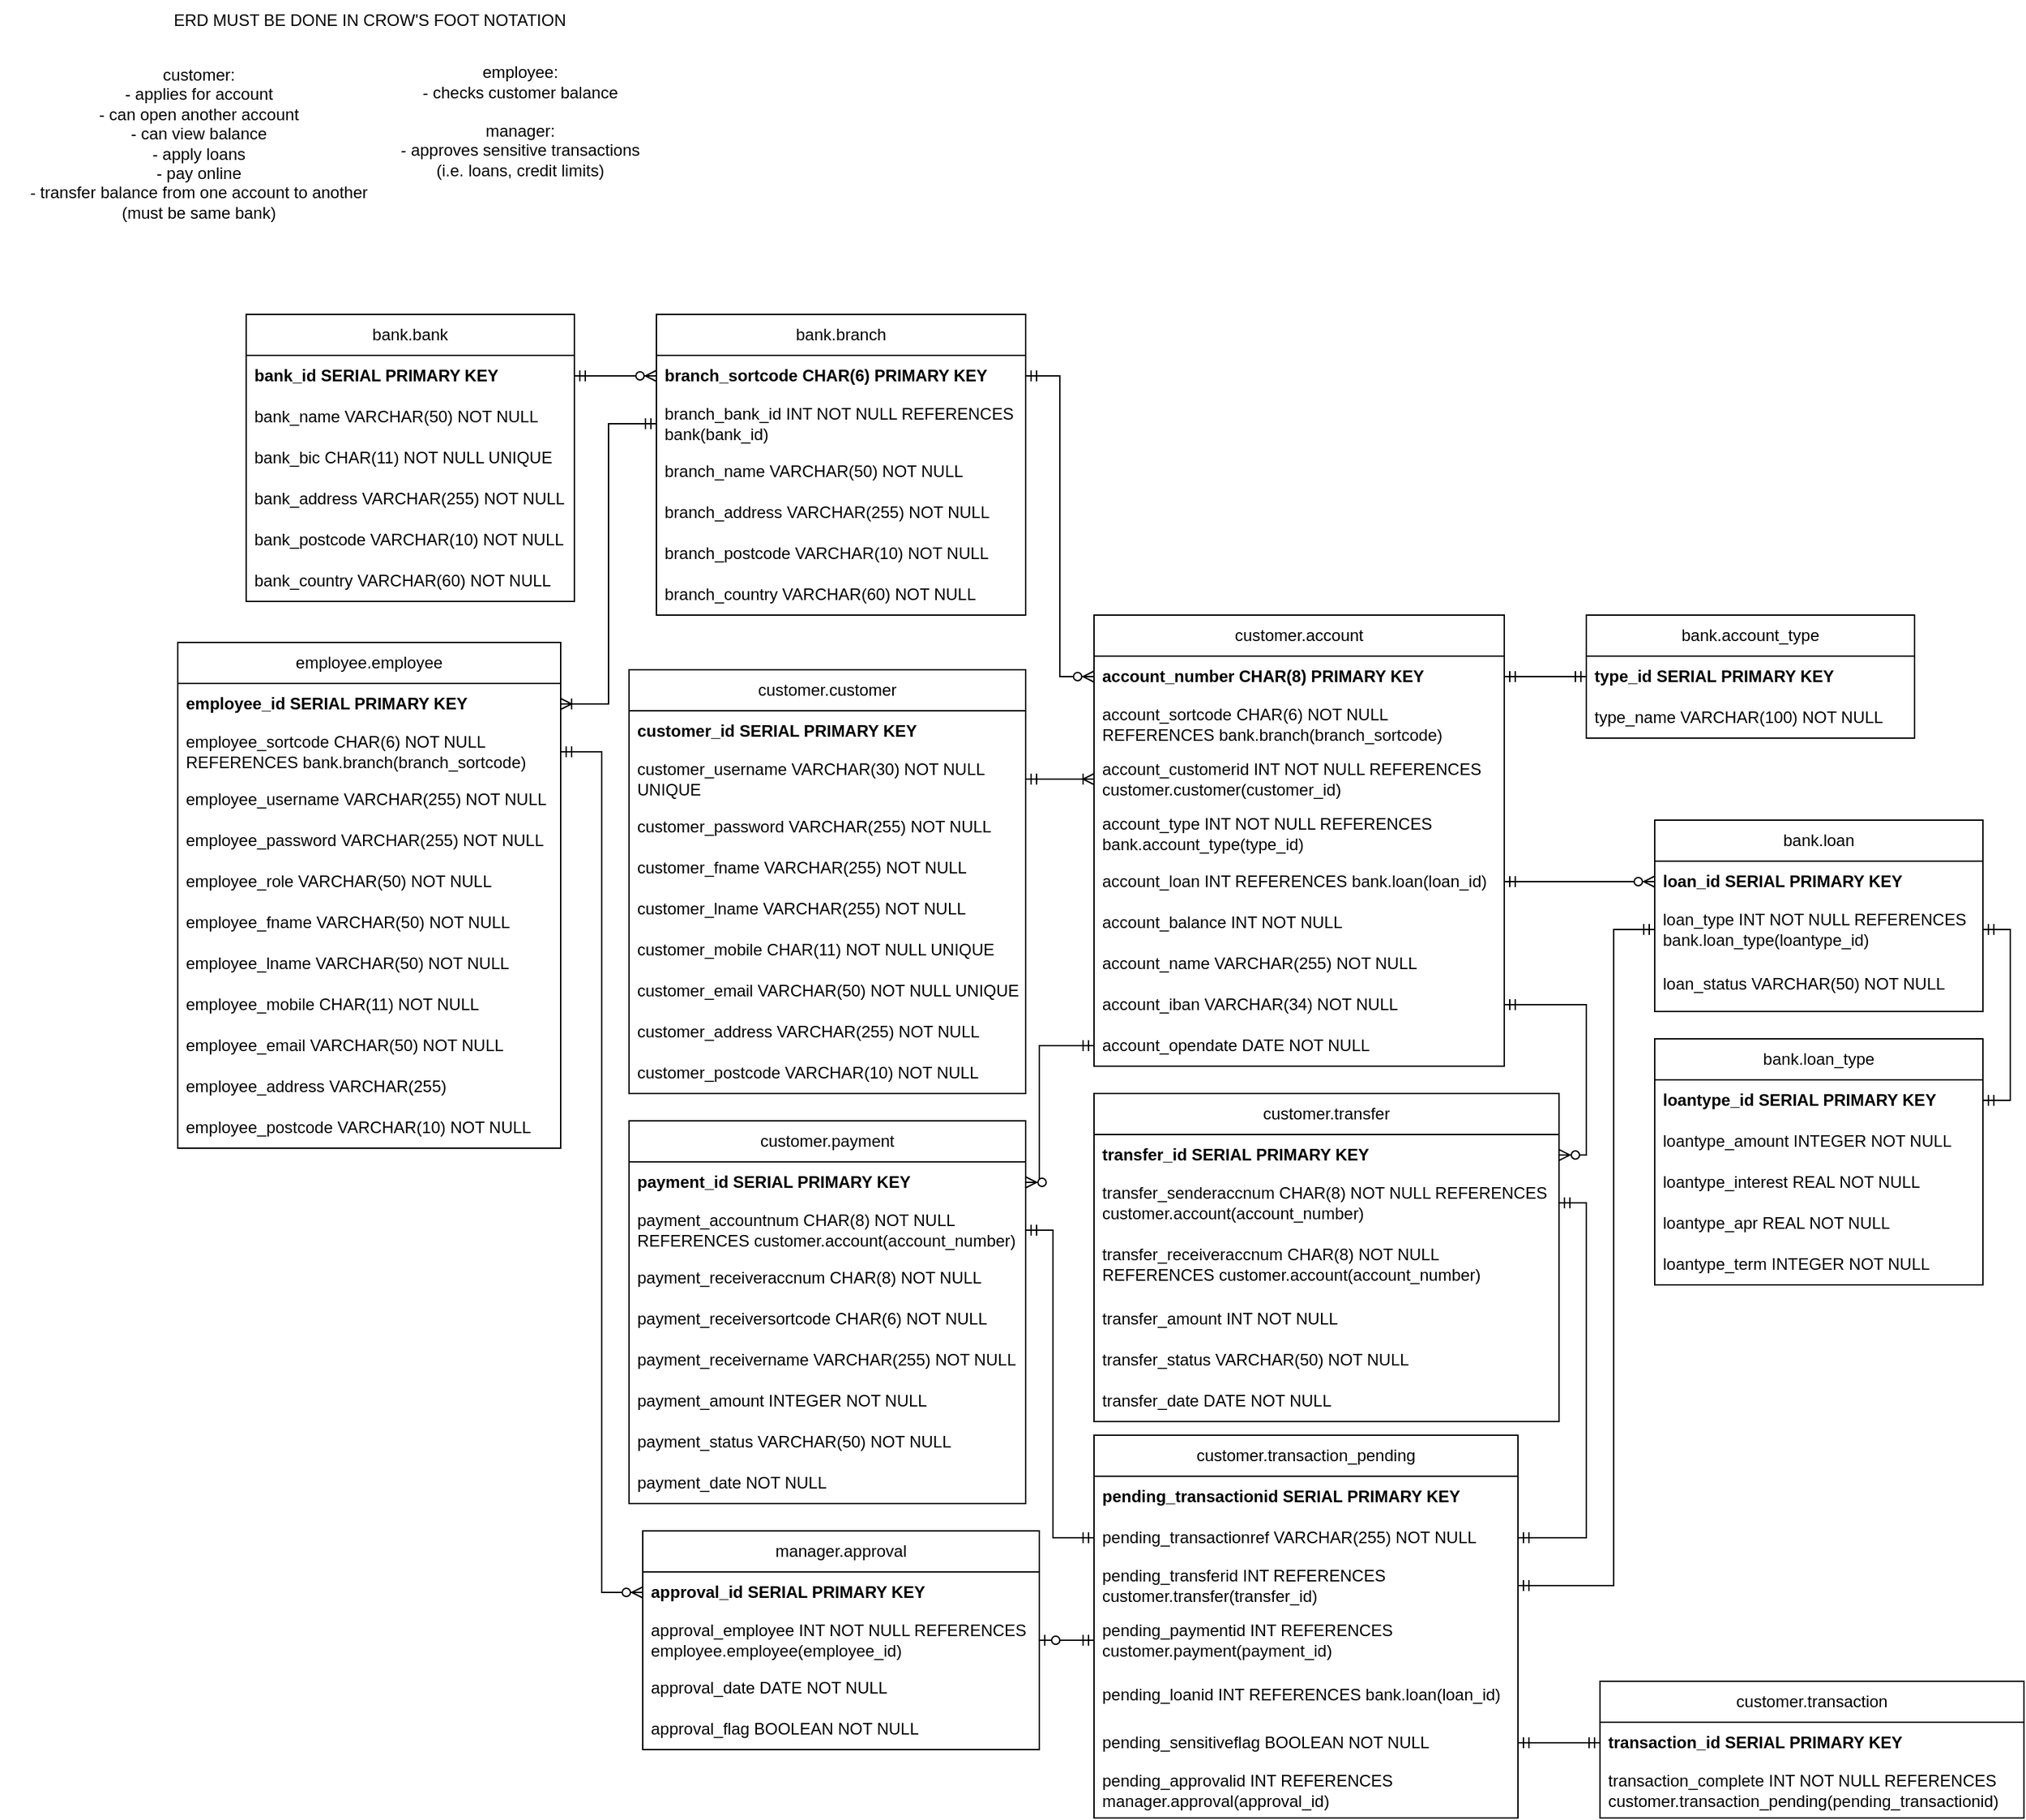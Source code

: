 <mxfile version="20.8.7" type="device"><diagram id="Oj3hPxWZJs3vTGlbXbJK" name="Page-1"><mxGraphModel dx="3241" dy="996" grid="1" gridSize="10" guides="1" tooltips="1" connect="1" arrows="1" fold="1" page="1" pageScale="1" pageWidth="850" pageHeight="1100" math="0" shadow="0"><root><mxCell id="0"/><mxCell id="1" parent="0"/><mxCell id="ecdamw1qYWnPbSWPvtGx-1" value="&lt;div&gt;customer:&lt;/div&gt;&lt;div&gt;- applies for account&lt;/div&gt;&lt;div&gt;- can open another account&lt;/div&gt;&lt;div&gt;- can view balance&lt;/div&gt;&lt;div&gt;- apply loans&lt;/div&gt;&lt;div&gt;- pay online&lt;/div&gt;&lt;div&gt;- transfer balance from one account to another &lt;br&gt;&lt;/div&gt;&lt;div&gt;(must be same bank)&lt;/div&gt;" style="text;html=1;align=center;verticalAlign=middle;resizable=0;points=[];autosize=1;strokeColor=none;fillColor=none;" parent="1" vertex="1"><mxGeometry x="-100" y="250" width="250" height="130" as="geometry"/></mxCell><mxCell id="ecdamw1qYWnPbSWPvtGx-3" value="&lt;div&gt;employee:&lt;/div&gt;&lt;div&gt;- checks customer balance&lt;/div&gt;" style="text;html=1;align=center;verticalAlign=middle;resizable=0;points=[];autosize=1;strokeColor=none;fillColor=none;" parent="1" vertex="1"><mxGeometry x="185" y="250" width="150" height="40" as="geometry"/></mxCell><mxCell id="ecdamw1qYWnPbSWPvtGx-4" value="&lt;div&gt;manager:&lt;/div&gt;&lt;div&gt;- approves sensitive transactions&lt;/div&gt;&lt;div&gt;(i.e. loans, credit limits)&lt;/div&gt;" style="text;html=1;align=center;verticalAlign=middle;resizable=0;points=[];autosize=1;strokeColor=none;fillColor=none;" parent="1" vertex="1"><mxGeometry x="170" y="290" width="180" height="60" as="geometry"/></mxCell><mxCell id="9mzBooM7btwcf6iDhHA1-5" value="&lt;div&gt;ERD MUST BE DONE IN CROW'S FOOT NOTATION&lt;/div&gt;" style="text;html=1;align=center;verticalAlign=middle;resizable=0;points=[];autosize=1;strokeColor=none;fillColor=none;" parent="1" vertex="1"><mxGeometry y="210" width="300" height="30" as="geometry"/></mxCell><mxCell id="9mzBooM7btwcf6iDhHA1-11" value="customer.customer" style="swimlane;fontStyle=0;childLayout=stackLayout;horizontal=1;startSize=30;horizontalStack=0;resizeParent=1;resizeParentMax=0;resizeLast=0;collapsible=1;marginBottom=0;whiteSpace=wrap;html=1;" parent="1" vertex="1"><mxGeometry x="340" y="700" width="290" height="310" as="geometry"/></mxCell><mxCell id="9mzBooM7btwcf6iDhHA1-26" value="customer_id SERIAL PRIMARY KEY" style="text;strokeColor=none;fillColor=none;align=left;verticalAlign=middle;spacingLeft=4;spacingRight=4;overflow=hidden;points=[[0,0.5],[1,0.5]];portConstraint=eastwest;rotatable=0;whiteSpace=wrap;html=1;fontStyle=1" parent="9mzBooM7btwcf6iDhHA1-11" vertex="1"><mxGeometry y="30" width="290" height="30" as="geometry"/></mxCell><mxCell id="9mzBooM7btwcf6iDhHA1-105" value="customer_username VARCHAR(30) NOT NULL UNIQUE" style="text;strokeColor=none;fillColor=none;align=left;verticalAlign=middle;spacingLeft=4;spacingRight=4;overflow=hidden;points=[[0,0.5],[1,0.5]];portConstraint=eastwest;rotatable=0;whiteSpace=wrap;html=1;" parent="9mzBooM7btwcf6iDhHA1-11" vertex="1"><mxGeometry y="60" width="290" height="40" as="geometry"/></mxCell><mxCell id="9mzBooM7btwcf6iDhHA1-106" value="customer_password VARCHAR(255) NOT NULL" style="text;strokeColor=none;fillColor=none;align=left;verticalAlign=middle;spacingLeft=4;spacingRight=4;overflow=hidden;points=[[0,0.5],[1,0.5]];portConstraint=eastwest;rotatable=0;whiteSpace=wrap;html=1;" parent="9mzBooM7btwcf6iDhHA1-11" vertex="1"><mxGeometry y="100" width="290" height="30" as="geometry"/></mxCell><mxCell id="9mzBooM7btwcf6iDhHA1-14" value="customer_fname VARCHAR(255) NOT NULL" style="text;strokeColor=none;fillColor=none;align=left;verticalAlign=middle;spacingLeft=4;spacingRight=4;overflow=hidden;points=[[0,0.5],[1,0.5]];portConstraint=eastwest;rotatable=0;whiteSpace=wrap;html=1;" parent="9mzBooM7btwcf6iDhHA1-11" vertex="1"><mxGeometry y="130" width="290" height="30" as="geometry"/></mxCell><mxCell id="9mzBooM7btwcf6iDhHA1-15" value="customer_lname VARCHAR(255) NOT NULL" style="text;strokeColor=none;fillColor=none;align=left;verticalAlign=middle;spacingLeft=4;spacingRight=4;overflow=hidden;points=[[0,0.5],[1,0.5]];portConstraint=eastwest;rotatable=0;whiteSpace=wrap;html=1;" parent="9mzBooM7btwcf6iDhHA1-11" vertex="1"><mxGeometry y="160" width="290" height="30" as="geometry"/></mxCell><mxCell id="9mzBooM7btwcf6iDhHA1-59" value="customer_mobile CHAR(11) NOT NULL UNIQUE" style="text;strokeColor=none;fillColor=none;align=left;verticalAlign=middle;spacingLeft=4;spacingRight=4;overflow=hidden;points=[[0,0.5],[1,0.5]];portConstraint=eastwest;rotatable=0;whiteSpace=wrap;html=1;" parent="9mzBooM7btwcf6iDhHA1-11" vertex="1"><mxGeometry y="190" width="290" height="30" as="geometry"/></mxCell><mxCell id="9mzBooM7btwcf6iDhHA1-60" value="customer_email VARCHAR(50) NOT NULL UNIQUE" style="text;strokeColor=none;fillColor=none;align=left;verticalAlign=middle;spacingLeft=4;spacingRight=4;overflow=hidden;points=[[0,0.5],[1,0.5]];portConstraint=eastwest;rotatable=0;whiteSpace=wrap;html=1;" parent="9mzBooM7btwcf6iDhHA1-11" vertex="1"><mxGeometry y="220" width="290" height="30" as="geometry"/></mxCell><mxCell id="9mzBooM7btwcf6iDhHA1-108" value="customer_address VARCHAR(255) NOT NULL" style="text;strokeColor=none;fillColor=none;align=left;verticalAlign=middle;spacingLeft=4;spacingRight=4;overflow=hidden;points=[[0,0.5],[1,0.5]];portConstraint=eastwest;rotatable=0;whiteSpace=wrap;html=1;" parent="9mzBooM7btwcf6iDhHA1-11" vertex="1"><mxGeometry y="250" width="290" height="30" as="geometry"/></mxCell><mxCell id="9mzBooM7btwcf6iDhHA1-46" value="customer_postcode VARCHAR(10) NOT NULL" style="text;strokeColor=none;fillColor=none;align=left;verticalAlign=middle;spacingLeft=4;spacingRight=4;overflow=hidden;points=[[0,0.5],[1,0.5]];portConstraint=eastwest;rotatable=0;whiteSpace=wrap;html=1;" parent="9mzBooM7btwcf6iDhHA1-11" vertex="1"><mxGeometry y="280" width="290" height="30" as="geometry"/></mxCell><mxCell id="9mzBooM7btwcf6iDhHA1-19" value="customer.account" style="swimlane;fontStyle=0;childLayout=stackLayout;horizontal=1;startSize=30;horizontalStack=0;resizeParent=1;resizeParentMax=0;resizeLast=0;collapsible=1;marginBottom=0;whiteSpace=wrap;html=1;" parent="1" vertex="1"><mxGeometry x="680" y="660" width="300" height="330" as="geometry"/></mxCell><mxCell id="9mzBooM7btwcf6iDhHA1-20" value="account_number CHAR(8) PRIMARY KEY" style="text;strokeColor=none;fillColor=none;align=left;verticalAlign=middle;spacingLeft=4;spacingRight=4;overflow=hidden;points=[[0,0.5],[1,0.5]];portConstraint=eastwest;rotatable=0;whiteSpace=wrap;html=1;fontStyle=1" parent="9mzBooM7btwcf6iDhHA1-19" vertex="1"><mxGeometry y="30" width="300" height="30" as="geometry"/></mxCell><mxCell id="9mzBooM7btwcf6iDhHA1-41" value="account_sortcode CHAR(6) NOT NULL REFERENCES bank.branch(branch_sortcode)" style="text;strokeColor=none;fillColor=none;align=left;verticalAlign=middle;spacingLeft=4;spacingRight=4;overflow=hidden;points=[[0,0.5],[1,0.5]];portConstraint=eastwest;rotatable=0;whiteSpace=wrap;html=1;" parent="9mzBooM7btwcf6iDhHA1-19" vertex="1"><mxGeometry y="60" width="300" height="40" as="geometry"/></mxCell><mxCell id="9mzBooM7btwcf6iDhHA1-21" value="account_customerid INT NOT NULL REFERENCES customer.customer(customer_id)" style="text;strokeColor=none;fillColor=none;align=left;verticalAlign=middle;spacingLeft=4;spacingRight=4;overflow=hidden;points=[[0,0.5],[1,0.5]];portConstraint=eastwest;rotatable=0;whiteSpace=wrap;html=1;" parent="9mzBooM7btwcf6iDhHA1-19" vertex="1"><mxGeometry y="100" width="300" height="40" as="geometry"/></mxCell><mxCell id="9mzBooM7btwcf6iDhHA1-28" value="account_type INT NOT NULL REFERENCES bank.account_type(type_id)" style="text;strokeColor=none;fillColor=none;align=left;verticalAlign=middle;spacingLeft=4;spacingRight=4;overflow=hidden;points=[[0,0.5],[1,0.5]];portConstraint=eastwest;rotatable=0;whiteSpace=wrap;html=1;" parent="9mzBooM7btwcf6iDhHA1-19" vertex="1"><mxGeometry y="140" width="300" height="40" as="geometry"/></mxCell><mxCell id="MuwLvPAhg__VrW6hDcEE-11" value="account_loan INT REFERENCES bank.loan(loan_id)" style="text;strokeColor=none;fillColor=none;align=left;verticalAlign=middle;spacingLeft=4;spacingRight=4;overflow=hidden;points=[[0,0.5],[1,0.5]];portConstraint=eastwest;rotatable=0;whiteSpace=wrap;html=1;" vertex="1" parent="9mzBooM7btwcf6iDhHA1-19"><mxGeometry y="180" width="300" height="30" as="geometry"/></mxCell><mxCell id="9mzBooM7btwcf6iDhHA1-22" value="account_balance INT NOT NULL" style="text;strokeColor=none;fillColor=none;align=left;verticalAlign=middle;spacingLeft=4;spacingRight=4;overflow=hidden;points=[[0,0.5],[1,0.5]];portConstraint=eastwest;rotatable=0;whiteSpace=wrap;html=1;" parent="9mzBooM7btwcf6iDhHA1-19" vertex="1"><mxGeometry y="210" width="300" height="30" as="geometry"/></mxCell><mxCell id="9mzBooM7btwcf6iDhHA1-27" value="account_name VARCHAR(255) NOT NULL" style="text;strokeColor=none;fillColor=none;align=left;verticalAlign=middle;spacingLeft=4;spacingRight=4;overflow=hidden;points=[[0,0.5],[1,0.5]];portConstraint=eastwest;rotatable=0;whiteSpace=wrap;html=1;" parent="9mzBooM7btwcf6iDhHA1-19" vertex="1"><mxGeometry y="240" width="300" height="30" as="geometry"/></mxCell><mxCell id="9mzBooM7btwcf6iDhHA1-39" value="account_iban VARCHAR(34) NOT NULL" style="text;strokeColor=none;fillColor=none;align=left;verticalAlign=middle;spacingLeft=4;spacingRight=4;overflow=hidden;points=[[0,0.5],[1,0.5]];portConstraint=eastwest;rotatable=0;whiteSpace=wrap;html=1;" parent="9mzBooM7btwcf6iDhHA1-19" vertex="1"><mxGeometry y="270" width="300" height="30" as="geometry"/></mxCell><mxCell id="9mzBooM7btwcf6iDhHA1-85" value="account_opendate DATE NOT NULL" style="text;strokeColor=none;fillColor=none;align=left;verticalAlign=middle;spacingLeft=4;spacingRight=4;overflow=hidden;points=[[0,0.5],[1,0.5]];portConstraint=eastwest;rotatable=0;whiteSpace=wrap;html=1;" parent="9mzBooM7btwcf6iDhHA1-19" vertex="1"><mxGeometry y="300" width="300" height="30" as="geometry"/></mxCell><mxCell id="9mzBooM7btwcf6iDhHA1-33" value="bank.loan_type" style="swimlane;fontStyle=0;childLayout=stackLayout;horizontal=1;startSize=30;horizontalStack=0;resizeParent=1;resizeParentMax=0;resizeLast=0;collapsible=1;marginBottom=0;whiteSpace=wrap;html=1;" parent="1" vertex="1"><mxGeometry x="1090" y="970" width="240" height="180" as="geometry"/></mxCell><mxCell id="9mzBooM7btwcf6iDhHA1-34" value="&lt;b&gt;loantype_id SERIAL PRIMARY KEY&lt;br&gt;&lt;/b&gt;" style="text;strokeColor=none;fillColor=none;align=left;verticalAlign=middle;spacingLeft=4;spacingRight=4;overflow=hidden;points=[[0,0.5],[1,0.5]];portConstraint=eastwest;rotatable=0;whiteSpace=wrap;html=1;" parent="9mzBooM7btwcf6iDhHA1-33" vertex="1"><mxGeometry y="30" width="240" height="30" as="geometry"/></mxCell><mxCell id="9mzBooM7btwcf6iDhHA1-36" value="loantype_amount INTEGER NOT NULL" style="text;strokeColor=none;fillColor=none;align=left;verticalAlign=middle;spacingLeft=4;spacingRight=4;overflow=hidden;points=[[0,0.5],[1,0.5]];portConstraint=eastwest;rotatable=0;whiteSpace=wrap;html=1;" parent="9mzBooM7btwcf6iDhHA1-33" vertex="1"><mxGeometry y="60" width="240" height="30" as="geometry"/></mxCell><mxCell id="9mzBooM7btwcf6iDhHA1-37" value="loantype_interest REAL NOT NULL" style="text;strokeColor=none;fillColor=none;align=left;verticalAlign=middle;spacingLeft=4;spacingRight=4;overflow=hidden;points=[[0,0.5],[1,0.5]];portConstraint=eastwest;rotatable=0;whiteSpace=wrap;html=1;" parent="9mzBooM7btwcf6iDhHA1-33" vertex="1"><mxGeometry y="90" width="240" height="30" as="geometry"/></mxCell><mxCell id="9mzBooM7btwcf6iDhHA1-47" value="loantype_apr REAL NOT NULL" style="text;strokeColor=none;fillColor=none;align=left;verticalAlign=middle;spacingLeft=4;spacingRight=4;overflow=hidden;points=[[0,0.5],[1,0.5]];portConstraint=eastwest;rotatable=0;whiteSpace=wrap;html=1;" parent="9mzBooM7btwcf6iDhHA1-33" vertex="1"><mxGeometry y="120" width="240" height="30" as="geometry"/></mxCell><mxCell id="9mzBooM7btwcf6iDhHA1-48" value="loantype_term INTEGER NOT NULL" style="text;strokeColor=none;fillColor=none;align=left;verticalAlign=middle;spacingLeft=4;spacingRight=4;overflow=hidden;points=[[0,0.5],[1,0.5]];portConstraint=eastwest;rotatable=0;whiteSpace=wrap;html=1;" parent="9mzBooM7btwcf6iDhHA1-33" vertex="1"><mxGeometry y="150" width="240" height="30" as="geometry"/></mxCell><mxCell id="9mzBooM7btwcf6iDhHA1-52" value="bank.branch" style="swimlane;fontStyle=0;childLayout=stackLayout;horizontal=1;startSize=30;horizontalStack=0;resizeParent=1;resizeParentMax=0;resizeLast=0;collapsible=1;marginBottom=0;whiteSpace=wrap;html=1;" parent="1" vertex="1"><mxGeometry x="360" y="440" width="270" height="220" as="geometry"/></mxCell><mxCell id="9mzBooM7btwcf6iDhHA1-56" value="branch_sortcode CHAR(6) PRIMARY KEY" style="text;strokeColor=none;fillColor=none;align=left;verticalAlign=middle;spacingLeft=4;spacingRight=4;overflow=hidden;points=[[0,0.5],[1,0.5]];portConstraint=eastwest;rotatable=0;whiteSpace=wrap;html=1;fontStyle=1" parent="9mzBooM7btwcf6iDhHA1-52" vertex="1"><mxGeometry y="30" width="270" height="30" as="geometry"/></mxCell><mxCell id="9mzBooM7btwcf6iDhHA1-67" value="branch_bank_id INT NOT NULL REFERENCES bank(bank_id)" style="text;strokeColor=none;fillColor=none;align=left;verticalAlign=middle;spacingLeft=4;spacingRight=4;overflow=hidden;points=[[0,0.5],[1,0.5]];portConstraint=eastwest;rotatable=0;whiteSpace=wrap;html=1;" parent="9mzBooM7btwcf6iDhHA1-52" vertex="1"><mxGeometry y="60" width="270" height="40" as="geometry"/></mxCell><mxCell id="9mzBooM7btwcf6iDhHA1-65" value="branch_name VARCHAR(50) NOT NULL" style="text;strokeColor=none;fillColor=none;align=left;verticalAlign=middle;spacingLeft=4;spacingRight=4;overflow=hidden;points=[[0,0.5],[1,0.5]];portConstraint=eastwest;rotatable=0;whiteSpace=wrap;html=1;" parent="9mzBooM7btwcf6iDhHA1-52" vertex="1"><mxGeometry y="100" width="270" height="30" as="geometry"/></mxCell><mxCell id="9mzBooM7btwcf6iDhHA1-54" value="branch_address VARCHAR(255) NOT NULL" style="text;strokeColor=none;fillColor=none;align=left;verticalAlign=middle;spacingLeft=4;spacingRight=4;overflow=hidden;points=[[0,0.5],[1,0.5]];portConstraint=eastwest;rotatable=0;whiteSpace=wrap;html=1;" parent="9mzBooM7btwcf6iDhHA1-52" vertex="1"><mxGeometry y="130" width="270" height="30" as="geometry"/></mxCell><mxCell id="9mzBooM7btwcf6iDhHA1-58" value="branch_postcode VARCHAR(10) NOT NULL" style="text;strokeColor=none;fillColor=none;align=left;verticalAlign=middle;spacingLeft=4;spacingRight=4;overflow=hidden;points=[[0,0.5],[1,0.5]];portConstraint=eastwest;rotatable=0;whiteSpace=wrap;html=1;" parent="9mzBooM7btwcf6iDhHA1-52" vertex="1"><mxGeometry y="160" width="270" height="30" as="geometry"/></mxCell><mxCell id="9mzBooM7btwcf6iDhHA1-55" value="branch_country VARCHAR(60) NOT NULL" style="text;strokeColor=none;fillColor=none;align=left;verticalAlign=middle;spacingLeft=4;spacingRight=4;overflow=hidden;points=[[0,0.5],[1,0.5]];portConstraint=eastwest;rotatable=0;whiteSpace=wrap;html=1;" parent="9mzBooM7btwcf6iDhHA1-52" vertex="1"><mxGeometry y="190" width="270" height="30" as="geometry"/></mxCell><mxCell id="9mzBooM7btwcf6iDhHA1-61" value="bank.bank" style="swimlane;fontStyle=0;childLayout=stackLayout;horizontal=1;startSize=30;horizontalStack=0;resizeParent=1;resizeParentMax=0;resizeLast=0;collapsible=1;marginBottom=0;whiteSpace=wrap;html=1;" parent="1" vertex="1"><mxGeometry x="60" y="440" width="240" height="210" as="geometry"/></mxCell><mxCell id="9mzBooM7btwcf6iDhHA1-66" value="bank_id SERIAL PRIMARY KEY" style="text;strokeColor=none;fillColor=none;align=left;verticalAlign=middle;spacingLeft=4;spacingRight=4;overflow=hidden;points=[[0,0.5],[1,0.5]];portConstraint=eastwest;rotatable=0;whiteSpace=wrap;html=1;fontStyle=1" parent="9mzBooM7btwcf6iDhHA1-61" vertex="1"><mxGeometry y="30" width="240" height="30" as="geometry"/></mxCell><mxCell id="9mzBooM7btwcf6iDhHA1-62" value="bank_name VARCHAR(50) NOT NULL" style="text;strokeColor=none;fillColor=none;align=left;verticalAlign=middle;spacingLeft=4;spacingRight=4;overflow=hidden;points=[[0,0.5],[1,0.5]];portConstraint=eastwest;rotatable=0;whiteSpace=wrap;html=1;" parent="9mzBooM7btwcf6iDhHA1-61" vertex="1"><mxGeometry y="60" width="240" height="30" as="geometry"/></mxCell><mxCell id="9mzBooM7btwcf6iDhHA1-63" value="bank_bic CHAR(11) NOT NULL UNIQUE" style="text;strokeColor=none;fillColor=none;align=left;verticalAlign=middle;spacingLeft=4;spacingRight=4;overflow=hidden;points=[[0,0.5],[1,0.5]];portConstraint=eastwest;rotatable=0;whiteSpace=wrap;html=1;" parent="9mzBooM7btwcf6iDhHA1-61" vertex="1"><mxGeometry y="90" width="240" height="30" as="geometry"/></mxCell><mxCell id="9mzBooM7btwcf6iDhHA1-72" value="bank_address VARCHAR(255) NOT NULL" style="text;strokeColor=none;fillColor=none;align=left;verticalAlign=middle;spacingLeft=4;spacingRight=4;overflow=hidden;points=[[0,0.5],[1,0.5]];portConstraint=eastwest;rotatable=0;whiteSpace=wrap;html=1;" parent="9mzBooM7btwcf6iDhHA1-61" vertex="1"><mxGeometry y="120" width="240" height="30" as="geometry"/></mxCell><mxCell id="9mzBooM7btwcf6iDhHA1-73" value="bank_postcode VARCHAR(10) NOT NULL" style="text;strokeColor=none;fillColor=none;align=left;verticalAlign=middle;spacingLeft=4;spacingRight=4;overflow=hidden;points=[[0,0.5],[1,0.5]];portConstraint=eastwest;rotatable=0;whiteSpace=wrap;html=1;" parent="9mzBooM7btwcf6iDhHA1-61" vertex="1"><mxGeometry y="150" width="240" height="30" as="geometry"/></mxCell><mxCell id="9mzBooM7btwcf6iDhHA1-74" value="bank_country VARCHAR(60) NOT NULL" style="text;strokeColor=none;fillColor=none;align=left;verticalAlign=middle;spacingLeft=4;spacingRight=4;overflow=hidden;points=[[0,0.5],[1,0.5]];portConstraint=eastwest;rotatable=0;whiteSpace=wrap;html=1;" parent="9mzBooM7btwcf6iDhHA1-61" vertex="1"><mxGeometry y="180" width="240" height="30" as="geometry"/></mxCell><mxCell id="9mzBooM7btwcf6iDhHA1-68" value="" style="edgeStyle=entityRelationEdgeStyle;fontSize=12;html=1;endArrow=ERzeroToMany;startArrow=ERmandOne;rounded=0;exitX=1;exitY=0.5;exitDx=0;exitDy=0;entryX=0;entryY=0.5;entryDx=0;entryDy=0;" parent="1" source="9mzBooM7btwcf6iDhHA1-66" target="9mzBooM7btwcf6iDhHA1-56" edge="1"><mxGeometry width="100" height="100" relative="1" as="geometry"><mxPoint x="240" y="500" as="sourcePoint"/><mxPoint x="340" y="400" as="targetPoint"/></mxGeometry></mxCell><mxCell id="9mzBooM7btwcf6iDhHA1-71" value="" style="edgeStyle=elbowEdgeStyle;fontSize=12;html=1;endArrow=ERoneToMany;startArrow=ERmandOne;rounded=0;exitX=1;exitY=0.5;exitDx=0;exitDy=0;entryX=0;entryY=0.5;entryDx=0;entryDy=0;" parent="1" source="9mzBooM7btwcf6iDhHA1-105" target="9mzBooM7btwcf6iDhHA1-21" edge="1"><mxGeometry width="100" height="100" relative="1" as="geometry"><mxPoint x="560" y="820" as="sourcePoint"/><mxPoint x="660" y="765" as="targetPoint"/></mxGeometry></mxCell><mxCell id="9mzBooM7btwcf6iDhHA1-79" value="" style="edgeStyle=elbowEdgeStyle;fontSize=12;html=1;endArrow=ERzeroToMany;startArrow=ERmandOne;rounded=0;exitX=1;exitY=0.5;exitDx=0;exitDy=0;entryX=0;entryY=0.5;entryDx=0;entryDy=0;" parent="1" source="9mzBooM7btwcf6iDhHA1-56" target="9mzBooM7btwcf6iDhHA1-20" edge="1"><mxGeometry width="100" height="100" relative="1" as="geometry"><mxPoint x="680" y="560" as="sourcePoint"/><mxPoint x="780" y="460" as="targetPoint"/></mxGeometry></mxCell><mxCell id="9mzBooM7btwcf6iDhHA1-80" value="bank.account_type" style="swimlane;fontStyle=0;childLayout=stackLayout;horizontal=1;startSize=30;horizontalStack=0;resizeParent=1;resizeParentMax=0;resizeLast=0;collapsible=1;marginBottom=0;whiteSpace=wrap;html=1;" parent="1" vertex="1"><mxGeometry x="1040" y="660" width="240" height="90" as="geometry"/></mxCell><mxCell id="9mzBooM7btwcf6iDhHA1-81" value="&lt;b&gt;type_id SERIAL PRIMARY KEY&lt;br&gt;&lt;/b&gt;" style="text;strokeColor=none;fillColor=none;align=left;verticalAlign=middle;spacingLeft=4;spacingRight=4;overflow=hidden;points=[[0,0.5],[1,0.5]];portConstraint=eastwest;rotatable=0;whiteSpace=wrap;html=1;" parent="9mzBooM7btwcf6iDhHA1-80" vertex="1"><mxGeometry y="30" width="240" height="30" as="geometry"/></mxCell><mxCell id="9mzBooM7btwcf6iDhHA1-82" value="type_name VARCHAR(100) NOT NULL" style="text;strokeColor=none;fillColor=none;align=left;verticalAlign=middle;spacingLeft=4;spacingRight=4;overflow=hidden;points=[[0,0.5],[1,0.5]];portConstraint=eastwest;rotatable=0;whiteSpace=wrap;html=1;" parent="9mzBooM7btwcf6iDhHA1-80" vertex="1"><mxGeometry y="60" width="240" height="30" as="geometry"/></mxCell><mxCell id="9mzBooM7btwcf6iDhHA1-86" value="employee.employee" style="swimlane;fontStyle=0;childLayout=stackLayout;horizontal=1;startSize=30;horizontalStack=0;resizeParent=1;resizeParentMax=0;resizeLast=0;collapsible=1;marginBottom=0;whiteSpace=wrap;html=1;" parent="1" vertex="1"><mxGeometry x="10" y="680" width="280" height="370" as="geometry"/></mxCell><mxCell id="9mzBooM7btwcf6iDhHA1-87" value="employee_id SERIAL PRIMARY KEY" style="text;strokeColor=none;fillColor=none;align=left;verticalAlign=middle;spacingLeft=4;spacingRight=4;overflow=hidden;points=[[0,0.5],[1,0.5]];portConstraint=eastwest;rotatable=0;whiteSpace=wrap;html=1;fontStyle=1" parent="9mzBooM7btwcf6iDhHA1-86" vertex="1"><mxGeometry y="30" width="280" height="30" as="geometry"/></mxCell><mxCell id="9mzBooM7btwcf6iDhHA1-88" value="employee_sortcode CHAR(6) NOT NULL REFERENCES bank.branch(branch_sortcode)" style="text;strokeColor=none;fillColor=none;align=left;verticalAlign=middle;spacingLeft=4;spacingRight=4;overflow=hidden;points=[[0,0.5],[1,0.5]];portConstraint=eastwest;rotatable=0;whiteSpace=wrap;html=1;" parent="9mzBooM7btwcf6iDhHA1-86" vertex="1"><mxGeometry y="60" width="280" height="40" as="geometry"/></mxCell><mxCell id="9mzBooM7btwcf6iDhHA1-89" value="employee_username VARCHAR(255) NOT NULL" style="text;strokeColor=none;fillColor=none;align=left;verticalAlign=middle;spacingLeft=4;spacingRight=4;overflow=hidden;points=[[0,0.5],[1,0.5]];portConstraint=eastwest;rotatable=0;whiteSpace=wrap;html=1;" parent="9mzBooM7btwcf6iDhHA1-86" vertex="1"><mxGeometry y="100" width="280" height="30" as="geometry"/></mxCell><mxCell id="9mzBooM7btwcf6iDhHA1-91" value="employee_password VARCHAR(255) NOT NULL" style="text;strokeColor=none;fillColor=none;align=left;verticalAlign=middle;spacingLeft=4;spacingRight=4;overflow=hidden;points=[[0,0.5],[1,0.5]];portConstraint=eastwest;rotatable=0;whiteSpace=wrap;html=1;" parent="9mzBooM7btwcf6iDhHA1-86" vertex="1"><mxGeometry y="130" width="280" height="30" as="geometry"/></mxCell><mxCell id="9mzBooM7btwcf6iDhHA1-92" value="employee_role VARCHAR(50) NOT NULL" style="text;strokeColor=none;fillColor=none;align=left;verticalAlign=middle;spacingLeft=4;spacingRight=4;overflow=hidden;points=[[0,0.5],[1,0.5]];portConstraint=eastwest;rotatable=0;whiteSpace=wrap;html=1;" parent="9mzBooM7btwcf6iDhHA1-86" vertex="1"><mxGeometry y="160" width="280" height="30" as="geometry"/></mxCell><mxCell id="9mzBooM7btwcf6iDhHA1-109" value="employee_fname VARCHAR(50) NOT NULL" style="text;strokeColor=none;fillColor=none;align=left;verticalAlign=middle;spacingLeft=4;spacingRight=4;overflow=hidden;points=[[0,0.5],[1,0.5]];portConstraint=eastwest;rotatable=0;whiteSpace=wrap;html=1;" parent="9mzBooM7btwcf6iDhHA1-86" vertex="1"><mxGeometry y="190" width="280" height="30" as="geometry"/></mxCell><mxCell id="9mzBooM7btwcf6iDhHA1-110" value="employee_lname VARCHAR(50) NOT NULL" style="text;strokeColor=none;fillColor=none;align=left;verticalAlign=middle;spacingLeft=4;spacingRight=4;overflow=hidden;points=[[0,0.5],[1,0.5]];portConstraint=eastwest;rotatable=0;whiteSpace=wrap;html=1;" parent="9mzBooM7btwcf6iDhHA1-86" vertex="1"><mxGeometry y="220" width="280" height="30" as="geometry"/></mxCell><mxCell id="9mzBooM7btwcf6iDhHA1-111" value="employee_mobile CHAR(11) NOT NULL" style="text;strokeColor=none;fillColor=none;align=left;verticalAlign=middle;spacingLeft=4;spacingRight=4;overflow=hidden;points=[[0,0.5],[1,0.5]];portConstraint=eastwest;rotatable=0;whiteSpace=wrap;html=1;" parent="9mzBooM7btwcf6iDhHA1-86" vertex="1"><mxGeometry y="250" width="280" height="30" as="geometry"/></mxCell><mxCell id="9mzBooM7btwcf6iDhHA1-112" value="employee_email VARCHAR(50) NOT NULL" style="text;strokeColor=none;fillColor=none;align=left;verticalAlign=middle;spacingLeft=4;spacingRight=4;overflow=hidden;points=[[0,0.5],[1,0.5]];portConstraint=eastwest;rotatable=0;whiteSpace=wrap;html=1;" parent="9mzBooM7btwcf6iDhHA1-86" vertex="1"><mxGeometry y="280" width="280" height="30" as="geometry"/></mxCell><mxCell id="RdUtw6KFxyqTDACw0hlH-51" value="employee_address VARCHAR(255)" style="text;strokeColor=none;fillColor=none;align=left;verticalAlign=middle;spacingLeft=4;spacingRight=4;overflow=hidden;points=[[0,0.5],[1,0.5]];portConstraint=eastwest;rotatable=0;whiteSpace=wrap;html=1;" parent="9mzBooM7btwcf6iDhHA1-86" vertex="1"><mxGeometry y="310" width="280" height="30" as="geometry"/></mxCell><mxCell id="RdUtw6KFxyqTDACw0hlH-52" value="employee_postcode VARCHAR(10) NOT NULL" style="text;strokeColor=none;fillColor=none;align=left;verticalAlign=middle;spacingLeft=4;spacingRight=4;overflow=hidden;points=[[0,0.5],[1,0.5]];portConstraint=eastwest;rotatable=0;whiteSpace=wrap;html=1;" parent="9mzBooM7btwcf6iDhHA1-86" vertex="1"><mxGeometry y="340" width="280" height="30" as="geometry"/></mxCell><mxCell id="9mzBooM7btwcf6iDhHA1-93" value="" style="edgeStyle=elbowEdgeStyle;fontSize=12;html=1;endArrow=ERoneToMany;startArrow=ERmandOne;rounded=0;entryX=1;entryY=0.5;entryDx=0;entryDy=0;exitX=0;exitY=0.5;exitDx=0;exitDy=0;" parent="1" source="9mzBooM7btwcf6iDhHA1-67" target="9mzBooM7btwcf6iDhHA1-87" edge="1"><mxGeometry width="100" height="100" relative="1" as="geometry"><mxPoint x="480" y="320" as="sourcePoint"/><mxPoint x="580" y="220" as="targetPoint"/></mxGeometry></mxCell><mxCell id="9mzBooM7btwcf6iDhHA1-96" value="customer.transaction_pending" style="swimlane;fontStyle=0;childLayout=stackLayout;horizontal=1;startSize=30;horizontalStack=0;resizeParent=1;resizeParentMax=0;resizeLast=0;collapsible=1;marginBottom=0;whiteSpace=wrap;html=1;" parent="1" vertex="1"><mxGeometry x="680" y="1260" width="310" height="280" as="geometry"/></mxCell><mxCell id="9mzBooM7btwcf6iDhHA1-97" value="pending_transactionid SERIAL PRIMARY KEY" style="text;strokeColor=none;fillColor=none;align=left;verticalAlign=middle;spacingLeft=4;spacingRight=4;overflow=hidden;points=[[0,0.5],[1,0.5]];portConstraint=eastwest;rotatable=0;whiteSpace=wrap;html=1;fontStyle=1" parent="9mzBooM7btwcf6iDhHA1-96" vertex="1"><mxGeometry y="30" width="310" height="30" as="geometry"/></mxCell><mxCell id="RdUtw6KFxyqTDACw0hlH-17" value="pending_transactionref VARCHAR(255) NOT NULL" style="text;strokeColor=none;fillColor=none;align=left;verticalAlign=middle;spacingLeft=4;spacingRight=4;overflow=hidden;points=[[0,0.5],[1,0.5]];portConstraint=eastwest;rotatable=0;whiteSpace=wrap;html=1;" parent="9mzBooM7btwcf6iDhHA1-96" vertex="1"><mxGeometry y="60" width="310" height="30" as="geometry"/></mxCell><mxCell id="RdUtw6KFxyqTDACw0hlH-41" value="pending_transferid INT REFERENCES customer.transfer(transfer_id)" style="text;strokeColor=none;fillColor=none;align=left;verticalAlign=middle;spacingLeft=4;spacingRight=4;overflow=hidden;points=[[0,0.5],[1,0.5]];portConstraint=eastwest;rotatable=0;whiteSpace=wrap;html=1;" parent="9mzBooM7btwcf6iDhHA1-96" vertex="1"><mxGeometry y="90" width="310" height="40" as="geometry"/></mxCell><mxCell id="9mzBooM7btwcf6iDhHA1-99" value="pending_paymentid INT REFERENCES customer.payment(payment_id)" style="text;strokeColor=none;fillColor=none;align=left;verticalAlign=middle;spacingLeft=4;spacingRight=4;overflow=hidden;points=[[0,0.5],[1,0.5]];portConstraint=eastwest;rotatable=0;whiteSpace=wrap;html=1;" parent="9mzBooM7btwcf6iDhHA1-96" vertex="1"><mxGeometry y="130" width="310" height="40" as="geometry"/></mxCell><mxCell id="9mzBooM7btwcf6iDhHA1-107" value="pending_loanid INT REFERENCES bank.loan(loan_id)" style="text;strokeColor=none;fillColor=none;align=left;verticalAlign=middle;spacingLeft=4;spacingRight=4;overflow=hidden;points=[[0,0.5],[1,0.5]];portConstraint=eastwest;rotatable=0;whiteSpace=wrap;html=1;" parent="9mzBooM7btwcf6iDhHA1-96" vertex="1"><mxGeometry y="170" width="310" height="40" as="geometry"/></mxCell><mxCell id="9mzBooM7btwcf6iDhHA1-113" value="pending_sensitiveflag BOOLEAN NOT NULL" style="text;strokeColor=none;fillColor=none;align=left;verticalAlign=middle;spacingLeft=4;spacingRight=4;overflow=hidden;points=[[0,0.5],[1,0.5]];portConstraint=eastwest;rotatable=0;whiteSpace=wrap;html=1;" parent="9mzBooM7btwcf6iDhHA1-96" vertex="1"><mxGeometry y="210" width="310" height="30" as="geometry"/></mxCell><mxCell id="K1URMVTF-xwABRQLugnX-2" value="pending_approvalid INT REFERENCES manager.approval(approval_id)" style="text;strokeColor=none;fillColor=none;align=left;verticalAlign=middle;spacingLeft=4;spacingRight=4;overflow=hidden;points=[[0,0.5],[1,0.5]];portConstraint=eastwest;rotatable=0;whiteSpace=wrap;html=1;" parent="9mzBooM7btwcf6iDhHA1-96" vertex="1"><mxGeometry y="240" width="310" height="40" as="geometry"/></mxCell><mxCell id="9mzBooM7btwcf6iDhHA1-100" value="manager.approval" style="swimlane;fontStyle=0;childLayout=stackLayout;horizontal=1;startSize=30;horizontalStack=0;resizeParent=1;resizeParentMax=0;resizeLast=0;collapsible=1;marginBottom=0;whiteSpace=wrap;html=1;" parent="1" vertex="1"><mxGeometry x="350" y="1330" width="290" height="160" as="geometry"/></mxCell><mxCell id="9mzBooM7btwcf6iDhHA1-101" value="approval_id SERIAL PRIMARY KEY" style="text;strokeColor=none;fillColor=none;align=left;verticalAlign=middle;spacingLeft=4;spacingRight=4;overflow=hidden;points=[[0,0.5],[1,0.5]];portConstraint=eastwest;rotatable=0;whiteSpace=wrap;html=1;fontStyle=1" parent="9mzBooM7btwcf6iDhHA1-100" vertex="1"><mxGeometry y="30" width="290" height="30" as="geometry"/></mxCell><mxCell id="9mzBooM7btwcf6iDhHA1-102" value="approval_employee INT NOT NULL REFERENCES employee.employee(employee_id)" style="text;strokeColor=none;fillColor=none;align=left;verticalAlign=middle;spacingLeft=4;spacingRight=4;overflow=hidden;points=[[0,0.5],[1,0.5]];portConstraint=eastwest;rotatable=0;whiteSpace=wrap;html=1;" parent="9mzBooM7btwcf6iDhHA1-100" vertex="1"><mxGeometry y="60" width="290" height="40" as="geometry"/></mxCell><mxCell id="9mzBooM7btwcf6iDhHA1-103" value="approval_date DATE NOT NULL" style="text;strokeColor=none;fillColor=none;align=left;verticalAlign=middle;spacingLeft=4;spacingRight=4;overflow=hidden;points=[[0,0.5],[1,0.5]];portConstraint=eastwest;rotatable=0;whiteSpace=wrap;html=1;" parent="9mzBooM7btwcf6iDhHA1-100" vertex="1"><mxGeometry y="100" width="290" height="30" as="geometry"/></mxCell><mxCell id="9mzBooM7btwcf6iDhHA1-104" value="approval_flag BOOLEAN NOT NULL" style="text;strokeColor=none;fillColor=none;align=left;verticalAlign=middle;spacingLeft=4;spacingRight=4;overflow=hidden;points=[[0,0.5],[1,0.5]];portConstraint=eastwest;rotatable=0;whiteSpace=wrap;html=1;" parent="9mzBooM7btwcf6iDhHA1-100" vertex="1"><mxGeometry y="130" width="290" height="30" as="geometry"/></mxCell><mxCell id="9mzBooM7btwcf6iDhHA1-116" value="" style="edgeStyle=entityRelationEdgeStyle;fontSize=12;html=1;endArrow=ERmandOne;startArrow=ERmandOne;rounded=0;exitX=1;exitY=0.5;exitDx=0;exitDy=0;entryX=0;entryY=0.5;entryDx=0;entryDy=0;" parent="1" source="9mzBooM7btwcf6iDhHA1-20" target="9mzBooM7btwcf6iDhHA1-81" edge="1"><mxGeometry width="100" height="100" relative="1" as="geometry"><mxPoint x="930" y="630" as="sourcePoint"/><mxPoint x="1030" y="530" as="targetPoint"/></mxGeometry></mxCell><mxCell id="9mzBooM7btwcf6iDhHA1-118" value="" style="edgeStyle=elbowEdgeStyle;fontSize=12;html=1;endArrow=ERzeroToOne;startArrow=ERmandOne;rounded=0;exitX=0;exitY=0.5;exitDx=0;exitDy=0;entryX=1;entryY=0.5;entryDx=0;entryDy=0;" parent="1" source="9mzBooM7btwcf6iDhHA1-99" target="9mzBooM7btwcf6iDhHA1-102" edge="1"><mxGeometry width="100" height="100" relative="1" as="geometry"><mxPoint x="850" y="1210" as="sourcePoint"/><mxPoint x="950" y="1110" as="targetPoint"/></mxGeometry></mxCell><mxCell id="9mzBooM7btwcf6iDhHA1-119" value="" style="edgeStyle=elbowEdgeStyle;fontSize=12;html=1;endArrow=ERzeroToMany;startArrow=ERmandOne;rounded=0;exitX=1;exitY=0.5;exitDx=0;exitDy=0;entryX=0;entryY=0.5;entryDx=0;entryDy=0;" parent="1" source="9mzBooM7btwcf6iDhHA1-88" target="9mzBooM7btwcf6iDhHA1-101" edge="1"><mxGeometry width="100" height="100" relative="1" as="geometry"><mxPoint x="180" y="1160" as="sourcePoint"/><mxPoint x="280" y="1060" as="targetPoint"/></mxGeometry></mxCell><mxCell id="RdUtw6KFxyqTDACw0hlH-1" value="customer.transfer" style="swimlane;fontStyle=0;childLayout=stackLayout;horizontal=1;startSize=30;horizontalStack=0;resizeParent=1;resizeParentMax=0;resizeLast=0;collapsible=1;marginBottom=0;whiteSpace=wrap;html=1;" parent="1" vertex="1"><mxGeometry x="680" y="1010" width="340" height="240" as="geometry"/></mxCell><mxCell id="RdUtw6KFxyqTDACw0hlH-2" value="&lt;b&gt;transfer_id SERIAL PRIMARY KEY&lt;br&gt;&lt;/b&gt;" style="text;strokeColor=none;fillColor=none;align=left;verticalAlign=middle;spacingLeft=4;spacingRight=4;overflow=hidden;points=[[0,0.5],[1,0.5]];portConstraint=eastwest;rotatable=0;whiteSpace=wrap;html=1;" parent="RdUtw6KFxyqTDACw0hlH-1" vertex="1"><mxGeometry y="30" width="340" height="30" as="geometry"/></mxCell><mxCell id="RdUtw6KFxyqTDACw0hlH-3" value="transfer_senderaccnum CHAR(8) NOT NULL REFERENCES customer.account(account_number)" style="text;strokeColor=none;fillColor=none;align=left;verticalAlign=middle;spacingLeft=4;spacingRight=4;overflow=hidden;points=[[0,0.5],[1,0.5]];portConstraint=eastwest;rotatable=0;whiteSpace=wrap;html=1;" parent="RdUtw6KFxyqTDACw0hlH-1" vertex="1"><mxGeometry y="60" width="340" height="40" as="geometry"/></mxCell><mxCell id="RdUtw6KFxyqTDACw0hlH-4" value="transfer_receiveraccnum CHAR(8) NOT NULL REFERENCES customer.account(account_number)" style="text;strokeColor=none;fillColor=none;align=left;verticalAlign=middle;spacingLeft=4;spacingRight=4;overflow=hidden;points=[[0,0.5],[1,0.5]];portConstraint=eastwest;rotatable=0;whiteSpace=wrap;html=1;" parent="RdUtw6KFxyqTDACw0hlH-1" vertex="1"><mxGeometry y="100" width="340" height="50" as="geometry"/></mxCell><mxCell id="RdUtw6KFxyqTDACw0hlH-5" value="transfer_amount INT NOT NULL" style="text;strokeColor=none;fillColor=none;align=left;verticalAlign=middle;spacingLeft=4;spacingRight=4;overflow=hidden;points=[[0,0.5],[1,0.5]];portConstraint=eastwest;rotatable=0;whiteSpace=wrap;html=1;" parent="RdUtw6KFxyqTDACw0hlH-1" vertex="1"><mxGeometry y="150" width="340" height="30" as="geometry"/></mxCell><mxCell id="MuwLvPAhg__VrW6hDcEE-14" value="transfer_status VARCHAR(50) NOT NULL " style="text;strokeColor=none;fillColor=none;align=left;verticalAlign=middle;spacingLeft=4;spacingRight=4;overflow=hidden;points=[[0,0.5],[1,0.5]];portConstraint=eastwest;rotatable=0;whiteSpace=wrap;html=1;" vertex="1" parent="RdUtw6KFxyqTDACw0hlH-1"><mxGeometry y="180" width="340" height="30" as="geometry"/></mxCell><mxCell id="RdUtw6KFxyqTDACw0hlH-6" value="transfer_date DATE NOT NULL" style="text;strokeColor=none;fillColor=none;align=left;verticalAlign=middle;spacingLeft=4;spacingRight=4;overflow=hidden;points=[[0,0.5],[1,0.5]];portConstraint=eastwest;rotatable=0;whiteSpace=wrap;html=1;" parent="RdUtw6KFxyqTDACw0hlH-1" vertex="1"><mxGeometry y="210" width="340" height="30" as="geometry"/></mxCell><mxCell id="RdUtw6KFxyqTDACw0hlH-7" value="customer.payment" style="swimlane;fontStyle=0;childLayout=stackLayout;horizontal=1;startSize=30;horizontalStack=0;resizeParent=1;resizeParentMax=0;resizeLast=0;collapsible=1;marginBottom=0;whiteSpace=wrap;html=1;" parent="1" vertex="1"><mxGeometry x="340" y="1030" width="290" height="280" as="geometry"/></mxCell><mxCell id="RdUtw6KFxyqTDACw0hlH-8" value="payment_id SERIAL PRIMARY KEY" style="text;strokeColor=none;fillColor=none;align=left;verticalAlign=middle;spacingLeft=4;spacingRight=4;overflow=hidden;points=[[0,0.5],[1,0.5]];portConstraint=eastwest;rotatable=0;whiteSpace=wrap;html=1;fontStyle=1" parent="RdUtw6KFxyqTDACw0hlH-7" vertex="1"><mxGeometry y="30" width="290" height="30" as="geometry"/></mxCell><mxCell id="RdUtw6KFxyqTDACw0hlH-22" value="payment_accountnum CHAR(8) NOT NULL REFERENCES customer.account(account_number)" style="text;strokeColor=none;fillColor=none;align=left;verticalAlign=middle;spacingLeft=4;spacingRight=4;overflow=hidden;points=[[0,0.5],[1,0.5]];portConstraint=eastwest;rotatable=0;whiteSpace=wrap;html=1;" parent="RdUtw6KFxyqTDACw0hlH-7" vertex="1"><mxGeometry y="60" width="290" height="40" as="geometry"/></mxCell><mxCell id="RdUtw6KFxyqTDACw0hlH-50" value="payment_receiveraccnum CHAR(8) NOT NULL" style="text;strokeColor=none;fillColor=none;align=left;verticalAlign=middle;spacingLeft=4;spacingRight=4;overflow=hidden;points=[[0,0.5],[1,0.5]];portConstraint=eastwest;rotatable=0;whiteSpace=wrap;html=1;" parent="RdUtw6KFxyqTDACw0hlH-7" vertex="1"><mxGeometry y="100" width="290" height="30" as="geometry"/></mxCell><mxCell id="RdUtw6KFxyqTDACw0hlH-10" value="payment_receiversortcode CHAR(6) NOT NULL" style="text;strokeColor=none;fillColor=none;align=left;verticalAlign=middle;spacingLeft=4;spacingRight=4;overflow=hidden;points=[[0,0.5],[1,0.5]];portConstraint=eastwest;rotatable=0;whiteSpace=wrap;html=1;" parent="RdUtw6KFxyqTDACw0hlH-7" vertex="1"><mxGeometry y="130" width="290" height="30" as="geometry"/></mxCell><mxCell id="RdUtw6KFxyqTDACw0hlH-49" value="payment_receivername VARCHAR(255) NOT NULL" style="text;strokeColor=none;fillColor=none;align=left;verticalAlign=middle;spacingLeft=4;spacingRight=4;overflow=hidden;points=[[0,0.5],[1,0.5]];portConstraint=eastwest;rotatable=0;whiteSpace=wrap;html=1;" parent="RdUtw6KFxyqTDACw0hlH-7" vertex="1"><mxGeometry y="160" width="290" height="30" as="geometry"/></mxCell><mxCell id="RdUtw6KFxyqTDACw0hlH-12" value="payment_amount INTEGER NOT NULL" style="text;strokeColor=none;fillColor=none;align=left;verticalAlign=middle;spacingLeft=4;spacingRight=4;overflow=hidden;points=[[0,0.5],[1,0.5]];portConstraint=eastwest;rotatable=0;whiteSpace=wrap;html=1;" parent="RdUtw6KFxyqTDACw0hlH-7" vertex="1"><mxGeometry y="190" width="290" height="30" as="geometry"/></mxCell><mxCell id="MuwLvPAhg__VrW6hDcEE-15" value="payment_status VARCHAR(50) NOT NULL " style="text;strokeColor=none;fillColor=none;align=left;verticalAlign=middle;spacingLeft=4;spacingRight=4;overflow=hidden;points=[[0,0.5],[1,0.5]];portConstraint=eastwest;rotatable=0;whiteSpace=wrap;html=1;" vertex="1" parent="RdUtw6KFxyqTDACw0hlH-7"><mxGeometry y="220" width="290" height="30" as="geometry"/></mxCell><mxCell id="RdUtw6KFxyqTDACw0hlH-13" value="payment_date NOT NULL" style="text;strokeColor=none;fillColor=none;align=left;verticalAlign=middle;spacingLeft=4;spacingRight=4;overflow=hidden;points=[[0,0.5],[1,0.5]];portConstraint=eastwest;rotatable=0;whiteSpace=wrap;html=1;" parent="RdUtw6KFxyqTDACw0hlH-7" vertex="1"><mxGeometry y="250" width="290" height="30" as="geometry"/></mxCell><mxCell id="RdUtw6KFxyqTDACw0hlH-34" value="" style="edgeStyle=elbowEdgeStyle;fontSize=12;html=1;endArrow=ERzeroToMany;startArrow=ERmandOne;rounded=0;exitX=0;exitY=0.5;exitDx=0;exitDy=0;entryX=1;entryY=0.5;entryDx=0;entryDy=0;" parent="1" source="9mzBooM7btwcf6iDhHA1-85" target="RdUtw6KFxyqTDACw0hlH-8" edge="1"><mxGeometry width="100" height="100" relative="1" as="geometry"><mxPoint x="880.0" y="890.0" as="sourcePoint"/><mxPoint x="950" y="980" as="targetPoint"/><Array as="points"><mxPoint x="640" y="980"/></Array></mxGeometry></mxCell><mxCell id="RdUtw6KFxyqTDACw0hlH-36" value="" style="edgeStyle=elbowEdgeStyle;fontSize=12;html=1;endArrow=ERzeroToMany;startArrow=ERmandOne;rounded=0;exitX=1;exitY=0.5;exitDx=0;exitDy=0;entryX=1;entryY=0.5;entryDx=0;entryDy=0;" parent="1" source="9mzBooM7btwcf6iDhHA1-39" target="RdUtw6KFxyqTDACw0hlH-2" edge="1"><mxGeometry width="100" height="100" relative="1" as="geometry"><mxPoint x="920" y="770.0" as="sourcePoint"/><mxPoint x="1105" y="1065" as="targetPoint"/><Array as="points"><mxPoint x="1040" y="990"/></Array></mxGeometry></mxCell><mxCell id="RdUtw6KFxyqTDACw0hlH-37" value="" style="edgeStyle=elbowEdgeStyle;fontSize=12;html=1;endArrow=ERmandOne;startArrow=ERmandOne;rounded=0;exitX=1;exitY=0.5;exitDx=0;exitDy=0;entryX=0;entryY=0.5;entryDx=0;entryDy=0;" parent="1" source="RdUtw6KFxyqTDACw0hlH-22" target="RdUtw6KFxyqTDACw0hlH-17" edge="1"><mxGeometry width="100" height="100" relative="1" as="geometry"><mxPoint x="600" y="1085" as="sourcePoint"/><mxPoint x="780" y="1190" as="targetPoint"/><Array as="points"><mxPoint x="650" y="1210"/></Array></mxGeometry></mxCell><mxCell id="RdUtw6KFxyqTDACw0hlH-38" value="" style="edgeStyle=elbowEdgeStyle;fontSize=12;html=1;endArrow=ERmandOne;startArrow=ERmandOne;rounded=0;exitX=1;exitY=0.5;exitDx=0;exitDy=0;entryX=1;entryY=0.5;entryDx=0;entryDy=0;" parent="1" source="RdUtw6KFxyqTDACw0hlH-17" target="RdUtw6KFxyqTDACw0hlH-3" edge="1"><mxGeometry width="100" height="100" relative="1" as="geometry"><mxPoint x="920" y="1050" as="sourcePoint"/><mxPoint x="1000" y="1085" as="targetPoint"/><Array as="points"><mxPoint x="1040" y="1210"/></Array></mxGeometry></mxCell><mxCell id="YXsbizwBB7syBMmoY5HN-2" value="customer.transaction" style="swimlane;fontStyle=0;childLayout=stackLayout;horizontal=1;startSize=30;horizontalStack=0;resizeParent=1;resizeParentMax=0;resizeLast=0;collapsible=1;marginBottom=0;whiteSpace=wrap;html=1;" parent="1" vertex="1"><mxGeometry x="1050" y="1440" width="310" height="100" as="geometry"/></mxCell><mxCell id="YXsbizwBB7syBMmoY5HN-3" value="&lt;div&gt;transaction_id SERIAL PRIMARY KEY&lt;br&gt;&lt;/div&gt;" style="text;strokeColor=none;fillColor=none;align=left;verticalAlign=middle;spacingLeft=4;spacingRight=4;overflow=hidden;points=[[0,0.5],[1,0.5]];portConstraint=eastwest;rotatable=0;whiteSpace=wrap;html=1;fontStyle=1" parent="YXsbizwBB7syBMmoY5HN-2" vertex="1"><mxGeometry y="30" width="310" height="30" as="geometry"/></mxCell><mxCell id="YXsbizwBB7syBMmoY5HN-6" value="transaction_complete INT NOT NULL REFERENCES customer.transaction_pending(pending_transactionid)" style="text;strokeColor=none;fillColor=none;align=left;verticalAlign=middle;spacingLeft=4;spacingRight=4;overflow=hidden;points=[[0,0.5],[1,0.5]];portConstraint=eastwest;rotatable=0;whiteSpace=wrap;html=1;" parent="YXsbizwBB7syBMmoY5HN-2" vertex="1"><mxGeometry y="60" width="310" height="40" as="geometry"/></mxCell><mxCell id="MuwLvPAhg__VrW6hDcEE-1" value="bank.loan" style="swimlane;fontStyle=0;childLayout=stackLayout;horizontal=1;startSize=30;horizontalStack=0;resizeParent=1;resizeParentMax=0;resizeLast=0;collapsible=1;marginBottom=0;whiteSpace=wrap;html=1;" vertex="1" parent="1"><mxGeometry x="1090" y="810" width="240" height="140" as="geometry"/></mxCell><mxCell id="MuwLvPAhg__VrW6hDcEE-2" value="&lt;b&gt;loan_id SERIAL PRIMARY KEY&lt;br&gt;&lt;/b&gt;" style="text;strokeColor=none;fillColor=none;align=left;verticalAlign=middle;spacingLeft=4;spacingRight=4;overflow=hidden;points=[[0,0.5],[1,0.5]];portConstraint=eastwest;rotatable=0;whiteSpace=wrap;html=1;" vertex="1" parent="MuwLvPAhg__VrW6hDcEE-1"><mxGeometry y="30" width="240" height="30" as="geometry"/></mxCell><mxCell id="MuwLvPAhg__VrW6hDcEE-3" value="loan_type INT NOT NULL REFERENCES bank.loan_type(loantype_id)" style="text;strokeColor=none;fillColor=none;align=left;verticalAlign=middle;spacingLeft=4;spacingRight=4;overflow=hidden;points=[[0,0.5],[1,0.5]];portConstraint=eastwest;rotatable=0;whiteSpace=wrap;html=1;" vertex="1" parent="MuwLvPAhg__VrW6hDcEE-1"><mxGeometry y="60" width="240" height="40" as="geometry"/></mxCell><mxCell id="MuwLvPAhg__VrW6hDcEE-13" value="loan_status VARCHAR(50) NOT NULL" style="text;strokeColor=none;fillColor=none;align=left;verticalAlign=middle;spacingLeft=4;spacingRight=4;overflow=hidden;points=[[0,0.5],[1,0.5]];portConstraint=eastwest;rotatable=0;whiteSpace=wrap;html=1;" vertex="1" parent="MuwLvPAhg__VrW6hDcEE-1"><mxGeometry y="100" width="240" height="40" as="geometry"/></mxCell><mxCell id="MuwLvPAhg__VrW6hDcEE-4" value="" style="edgeStyle=elbowEdgeStyle;fontSize=12;html=1;endArrow=ERzeroToMany;startArrow=ERmandOne;rounded=0;exitX=1;exitY=0.5;exitDx=0;exitDy=0;entryX=0;entryY=0.5;entryDx=0;entryDy=0;" edge="1" parent="1" source="MuwLvPAhg__VrW6hDcEE-11" target="MuwLvPAhg__VrW6hDcEE-2"><mxGeometry width="100" height="100" relative="1" as="geometry"><mxPoint x="1100" y="970" as="sourcePoint"/><mxPoint x="1200" y="870" as="targetPoint"/></mxGeometry></mxCell><mxCell id="MuwLvPAhg__VrW6hDcEE-7" value="" style="edgeStyle=elbowEdgeStyle;fontSize=12;html=1;endArrow=ERmandOne;startArrow=ERmandOne;rounded=0;entryX=0;entryY=0.5;entryDx=0;entryDy=0;exitX=1;exitY=0.5;exitDx=0;exitDy=0;" edge="1" parent="1" source="RdUtw6KFxyqTDACw0hlH-41" target="MuwLvPAhg__VrW6hDcEE-3"><mxGeometry width="100" height="100" relative="1" as="geometry"><mxPoint x="1210" y="1180" as="sourcePoint"/><mxPoint x="1310" y="1080" as="targetPoint"/><Array as="points"><mxPoint x="1060" y="1140"/></Array></mxGeometry></mxCell><mxCell id="MuwLvPAhg__VrW6hDcEE-8" value="" style="edgeStyle=elbowEdgeStyle;fontSize=12;html=1;endArrow=ERmandOne;startArrow=ERmandOne;rounded=0;exitX=1;exitY=0.5;exitDx=0;exitDy=0;entryX=0;entryY=0.5;entryDx=0;entryDy=0;" edge="1" parent="1" source="9mzBooM7btwcf6iDhHA1-113" target="YXsbizwBB7syBMmoY5HN-3"><mxGeometry width="100" height="100" relative="1" as="geometry"><mxPoint x="970" y="1660" as="sourcePoint"/><mxPoint x="1070" y="1560" as="targetPoint"/></mxGeometry></mxCell><mxCell id="MuwLvPAhg__VrW6hDcEE-9" value="" style="edgeStyle=elbowEdgeStyle;fontSize=12;html=1;endArrow=ERmandOne;startArrow=ERmandOne;rounded=0;entryX=1;entryY=0.5;entryDx=0;entryDy=0;exitX=1;exitY=0.5;exitDx=0;exitDy=0;" edge="1" parent="1" source="9mzBooM7btwcf6iDhHA1-34" target="MuwLvPAhg__VrW6hDcEE-3"><mxGeometry width="100" height="100" relative="1" as="geometry"><mxPoint x="1380" y="940" as="sourcePoint"/><mxPoint x="1480" y="840" as="targetPoint"/><Array as="points"><mxPoint x="1350" y="970"/></Array></mxGeometry></mxCell><mxCell id="MuwLvPAhg__VrW6hDcEE-12" value="&amp;nbsp;" style="text;whiteSpace=wrap;html=1;" vertex="1" parent="1"><mxGeometry x="-120" y="620" width="40" height="40" as="geometry"/></mxCell></root></mxGraphModel></diagram></mxfile>